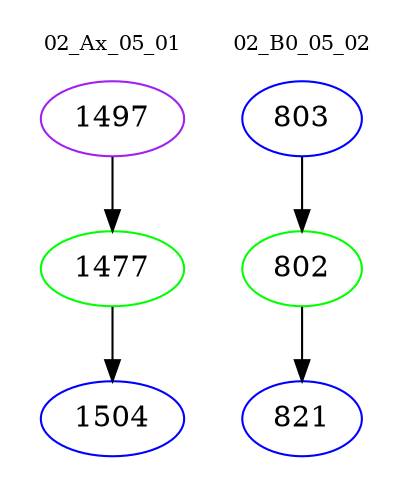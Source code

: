 digraph{
subgraph cluster_0 {
color = white
label = "02_Ax_05_01";
fontsize=10;
T0_1497 [label="1497", color="purple"]
T0_1497 -> T0_1477 [color="black"]
T0_1477 [label="1477", color="green"]
T0_1477 -> T0_1504 [color="black"]
T0_1504 [label="1504", color="blue"]
}
subgraph cluster_1 {
color = white
label = "02_B0_05_02";
fontsize=10;
T1_803 [label="803", color="blue"]
T1_803 -> T1_802 [color="black"]
T1_802 [label="802", color="green"]
T1_802 -> T1_821 [color="black"]
T1_821 [label="821", color="blue"]
}
}
